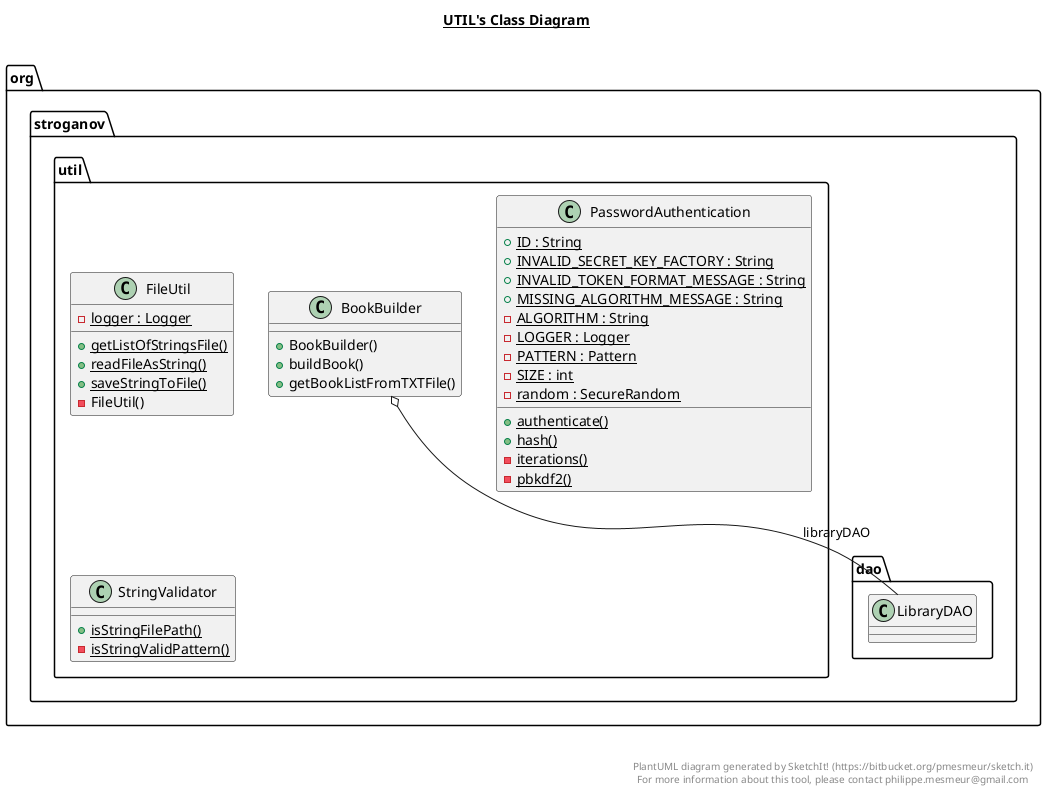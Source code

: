@startuml

title __UTIL's Class Diagram__\n

  namespace org.stroganov {
    namespace util {
      class org.stroganov.util.BookBuilder {
          + BookBuilder()
          + buildBook()
          + getBookListFromTXTFile()
      }
    }
  }
  

  namespace org.stroganov {
    namespace util {
      class org.stroganov.util.FileUtil {
          {static} - logger : Logger
          {static} + getListOfStringsFile()
          {static} + readFileAsString()
          {static} + saveStringToFile()
          - FileUtil()
      }
    }
  }
  

  namespace org.stroganov {
    namespace util {
      class org.stroganov.util.PasswordAuthentication {
          {static} + ID : String
          {static} + INVALID_SECRET_KEY_FACTORY : String
          {static} + INVALID_TOKEN_FORMAT_MESSAGE : String
          {static} + MISSING_ALGORITHM_MESSAGE : String
          {static} - ALGORITHM : String
          {static} - LOGGER : Logger
          {static} - PATTERN : Pattern
          {static} - SIZE : int
          {static} - random : SecureRandom
          {static} + authenticate()
          {static} + hash()
          {static} - iterations()
          {static} - pbkdf2()
      }
    }
  }
  

  namespace org.stroganov {
    namespace util {
      class org.stroganov.util.StringValidator {
          {static} + isStringFilePath()
          {static} - isStringValidPattern()
      }
    }
  }
  

  org.stroganov.util.BookBuilder o-- org.stroganov.dao.LibraryDAO : libraryDAO


right footer


PlantUML diagram generated by SketchIt! (https://bitbucket.org/pmesmeur/sketch.it)
For more information about this tool, please contact philippe.mesmeur@gmail.com
endfooter

@enduml
